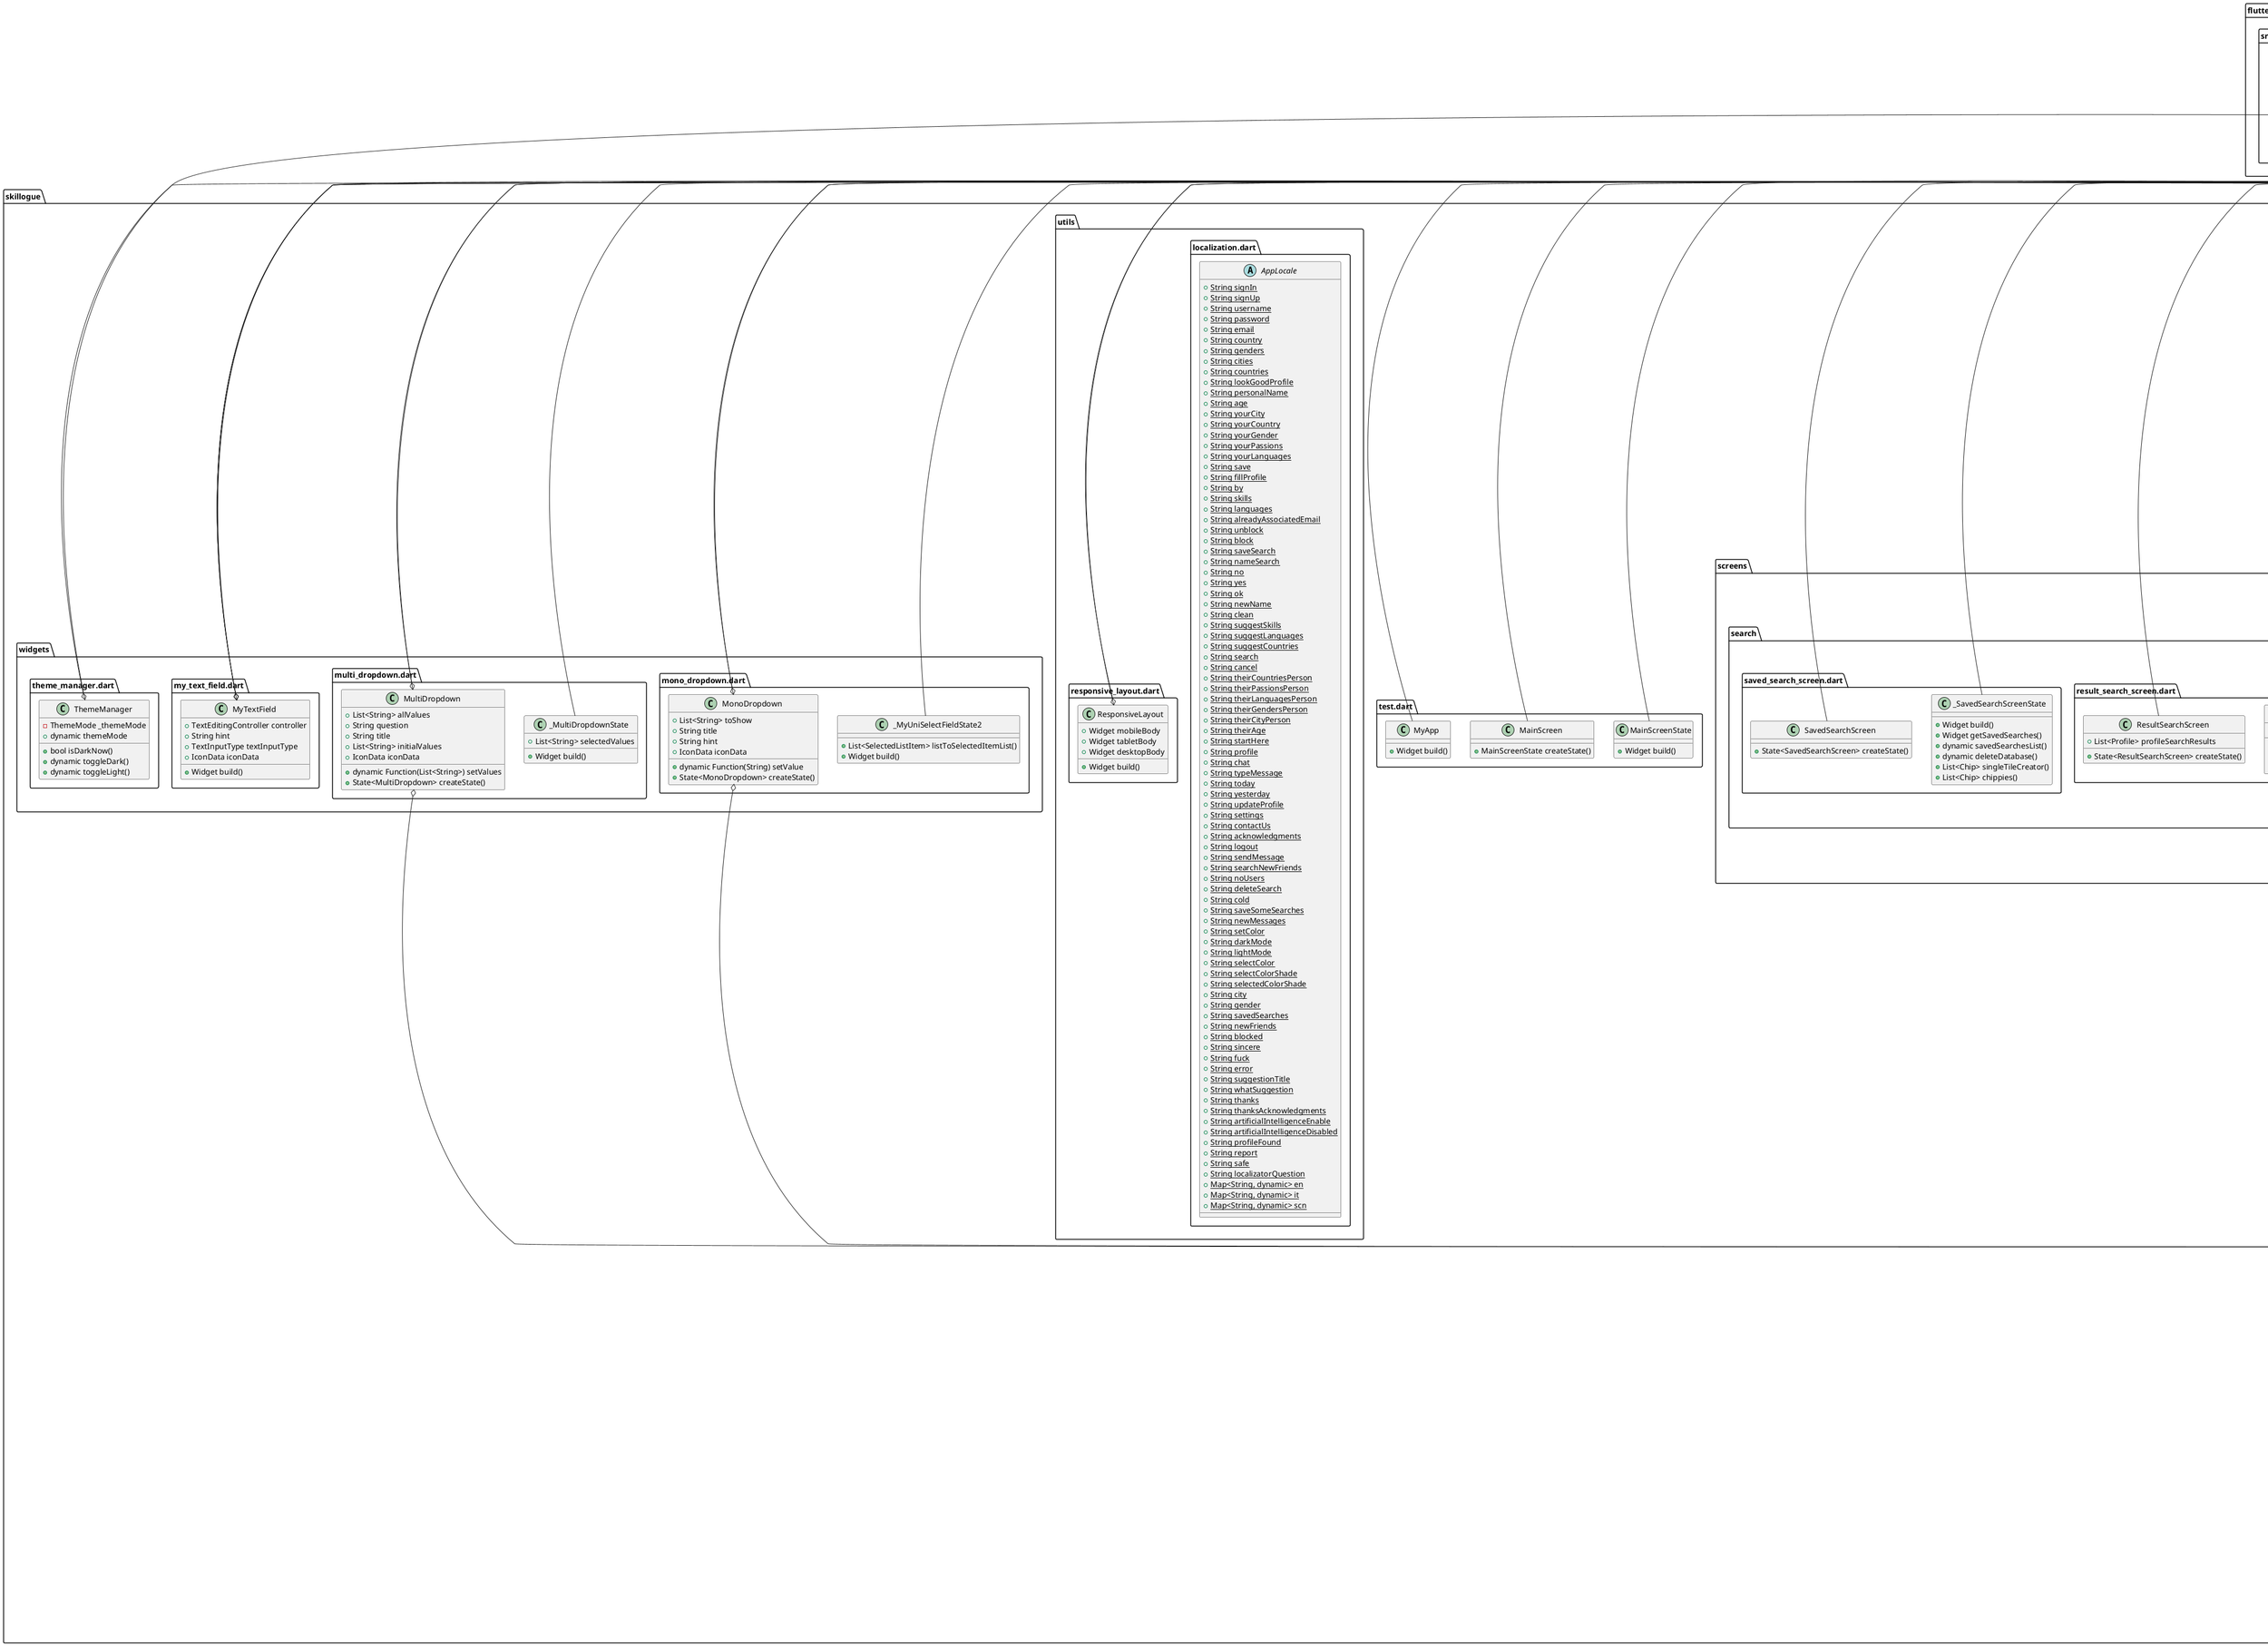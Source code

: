@startuml
set namespaceSeparator ::

class "skillogue::entities::conversation_entity.dart::Conversation" {
  +String destEmail
  +String destName
  +int destPoints
  +List<SingleMessage> messages
}

class "skillogue::entities::conversation_entity.dart::SingleMessage" {
      +int id
      +String text
      +DateTime date
      +bool outgoing
}

class "skillogue::entities::message_entity.dart::Message" {
      +int id
      +String senderEmail
      +String receiverEmail
      +String text
      +DateTime date
}

class "skillogue::entities::profile_entity.dart::Profile" {
      +String email
      +String name
      +String country
      +String city
      +String gender
      +int age
      +DateTime lastLogin
      +int points
      +List<String> languages
      +List<String> skills
      +List<String> blocked
      +List<String> blockedBy
}

class "skillogue::entities::profile_search_entity.dart::ProfileSearch" {
      +List<String> skills
      +List<String> countries
      +List<String> languages
      +List<String> genders
      +String city
      +int? minAge
      +int? maxAge
      +void clean()
      +ProfileSearch copy()
}

class "skillogue::entities::profile_search_entity.dart::SavedProfileSearch" {
      +String name
      +ProfileSearch search
}

"skillogue::entities::profile_search_entity.dart::SavedProfileSearch" o-- "skillogue::entities::profile_search_entity.dart::ProfileSearch"

class "skillogue::main.dart::MyApp" {
  +State<MyApp> createState()
}

"flutter::src::widgets::framework.dart::StatefulWidget" <|-- "skillogue::main.dart::MyApp"

class "skillogue::main.dart::_MyAppState" {
  -Box<dynamic> _myBox
  +void initState()
  -void _onTranslatedLanguage()
  +dynamic themeListener()
  +Widget build()
}

"skillogue::main.dart::_MyAppState" o-- "hive::hive.dart::Box<dynamic>"
"flutter::src::widgets::framework.dart::State" <|-- "skillogue::main.dart::_MyAppState"

class "skillogue::screens::authorization::guided_registration_screen.dart::GuidedRegistration" {
  +String email
  +String password
  +State<GuidedRegistration> createState()
}

"flutter::src::widgets::framework.dart::StatefulWidget" <|-- "skillogue::screens::authorization::guided_registration_screen.dart::GuidedRegistration"

class "skillogue::screens::authorization::guided_registration_screen.dart::_GuidedRegistrationState" {
      +TextEditingController controllerFullName
      +TextEditingController controllerAge
      +List<String> selectedLanguages
      +List<String> selectedSkills
      +String selectedGender
      +String selectedCountry
      +String selectedCity
      +void nextScreen()
      +Widget build()
      +dynamic registrationList()
}

"skillogue::screens::authorization::guided_registration_screen.dart::_GuidedRegistrationState" o-- "flutter::src::widgets::editable_text.dart::TextEditingController"
"flutter::src::widgets::framework.dart::State" <|-- "skillogue::screens::authorization::guided_registration_screen.dart::_GuidedRegistrationState"

class "skillogue::screens::authorization::pre_login_screen.dart::PreLogin" {
  +State<PreLogin> createState()
}

"flutter::src::widgets::framework.dart::StatefulWidget" <|-- "skillogue::screens::authorization::pre_login_screen.dart::PreLogin"

class "skillogue::screens::authorization::pre_login_screen.dart::_PreLoginState" {
  +Widget build()
}

"flutter::src::widgets::framework.dart::State" <|-- "skillogue::screens::authorization::pre_login_screen.dart::_PreLoginState"

class "skillogue::screens::authorization::sign_in_screen.dart::Login" {
  +State<Login> createState()
}

"flutter::src::widgets::framework.dart::StatefulWidget" <|-- "skillogue::screens::authorization::sign_in_screen.dart::Login"

class "skillogue::screens::authorization::sign_in_screen.dart::_LoginState" {
      +TextEditingController controllerEmail
      +TextEditingController controllerPassword
      +Profile loggedProfile
      +bool obscurePassword
      +void doUserLogin()
      +void nextScreen()
      +Widget build()
      +dynamic loginList()
}

"skillogue::screens::authorization::sign_in_screen.dart::_LoginState" o-- "flutter::src::widgets::editable_text.dart::TextEditingController"
"skillogue::screens::authorization::sign_in_screen.dart::_LoginState" o-- "skillogue::entities::profile_entity.dart::Profile"
"flutter::src::widgets::framework.dart::State" <|-- "skillogue::screens::authorization::sign_in_screen.dart::_LoginState"

class "skillogue::screens::authorization::sign_up_screen.dart::Registration" {
  +State<Registration> createState()
}

"flutter::src::widgets::framework.dart::StatefulWidget" <|-- "skillogue::screens::authorization::sign_up_screen.dart::Registration"

class "skillogue::screens::authorization::sign_up_screen.dart::_RegistrationState" {
      +TextEditingController controllerPassword
      +TextEditingController controllerEmail
      +bool obscurePassword
      +Widget build()
      +dynamic registrationList()
      +void nextScreen()
      +void doUserRegistration()
      +dynamic existingEmail()
}

"skillogue::screens::authorization::sign_up_screen.dart::_RegistrationState" o-- "flutter::src::widgets::editable_text.dart::TextEditingController"
"flutter::src::widgets::framework.dart::State" <|-- "skillogue::screens::authorization::sign_up_screen.dart::_RegistrationState"

class "skillogue::screens::authorization::splash_screen.dart::SplashScreen" {
  +State<SplashScreen> createState()
}

"flutter::src::widgets::framework.dart::StatefulWidget" <|-- "skillogue::screens::authorization::splash_screen.dart::SplashScreen"

class "skillogue::screens::authorization::splash_screen.dart::_SplashScreenState" {
      -Box<dynamic> _myBox
      +Widget build()
      +void nextScreenHome()
      +void nextScreenPreLogin()
      +dynamic getHome()
}

"skillogue::screens::authorization::splash_screen.dart::_SplashScreenState" o-- "hive::hive.dart::Box<dynamic>"
"flutter::src::widgets::framework.dart::State" <|-- "skillogue::screens::authorization::splash_screen.dart::_SplashScreenState"

class "skillogue::screens::home_screen.dart::Home" {
  +int currentPageIndex
  +State<Home> createState()
}

"flutter::src::widgets::framework.dart::StatefulWidget" <|-- "skillogue::screens::home_screen.dart::Home"

class "skillogue::screens::home_screen.dart::_HomeState" {
      -Box<dynamic> _myBox
      +TextEditingController newSuggestionController
      {static} +String oneSignalAppId
      +void initState()
      +dynamic initColor()
      +dynamic artificialIntelligenceUpdate()
      +dynamic savedSearchesUpdate()
      +dynamic findBlocked()
      +Widget build()
      +List<GButton> getButtons()
      +bool newMessages()
      +List<Icon> navbarIcons()
      +dynamic getScreen()
      +dynamic signOut()
      +dynamic conversationUpdate()
      +Future<void> initPlatformState()
      +void newMessageNotification()
}

"skillogue::screens::home_screen.dart::_HomeState" o-- "hive::hive.dart::Box<dynamic>"
"skillogue::screens::home_screen.dart::_HomeState" o-- "flutter::src::widgets::editable_text.dart::TextEditingController"
"flutter::src::widgets::framework.dart::State" <|-- "skillogue::screens::home_screen.dart::_HomeState"

class "skillogue::screens::messages::message_screen.dart::MessageScreen" {
  +State<MessageScreen> createState()
}

"flutter::src::widgets::framework.dart::StatefulWidget" <|-- "skillogue::screens::messages::message_screen.dart::MessageScreen"

class "skillogue::screens::messages::message_screen.dart::_MessageScreenState" {
      +int conversationIndex
      +Widget build()
      +dynamic checkNewMessages()
      +void initState()
      +Widget tabletChatCard()
      +Widget mobileChatCard()
      +AutoSizeText getOverflowReplacement()
}

"flutter::src::widgets::framework.dart::State" <|-- "skillogue::screens::messages::message_screen.dart::_MessageScreenState"

class "skillogue::screens::messages::single_conversation_screen.dart::SingleConversationScreen" {
      +Conversation myConversation
      +bool showBackButton
  +State<SingleConversationScreen> createState()
}

"skillogue::screens::messages::single_conversation_screen.dart::SingleConversationScreen" o-- "skillogue::entities::conversation_entity.dart::Conversation"
"flutter::src::widgets::framework.dart::StatefulWidget" <|-- "skillogue::screens::messages::single_conversation_screen.dart::SingleConversationScreen"

class "skillogue::screens::messages::single_conversation_screen.dart::_SingleConversationScreenState" {
      +TextEditingController newMessageController
      +TextEditingController newSuggestionController
      +dynamic checkNewMessages()
      +void initState()
      +void nextScreenProfileOverview()
      +Widget build()
      +Align getSingleMessageWidget()
}

"skillogue::screens::messages::single_conversation_screen.dart::_SingleConversationScreenState" o-- "flutter::src::widgets::editable_text.dart::TextEditingController"
"flutter::src::widgets::framework.dart::State" <|-- "skillogue::screens::messages::single_conversation_screen.dart::_SingleConversationScreenState"

class "skillogue::screens::profile::profile_overview.dart::ProfileOverview" {
  +Profile profile
  +Widget build()
}

"skillogue::screens::profile::profile_overview.dart::ProfileOverview" o-- "skillogue::entities::profile_entity.dart::Profile"
"flutter::src::widgets::framework.dart::StatelessWidget" <|-- "skillogue::screens::profile::profile_overview.dart::ProfileOverview"

class "skillogue::screens::profile::profile_screen.dart::ProfileScreen" {
      +Profile profile
      +bool showSettings
      +Widget build()
      +Align chippyTitle()
      +Align chippyValues()
}

"skillogue::screens::profile::profile_screen.dart::ProfileScreen" o-- "skillogue::entities::profile_entity.dart::Profile"
"flutter::src::widgets::framework.dart::StatelessWidget" <|-- "skillogue::screens::profile::profile_screen.dart::ProfileScreen"

class "skillogue::screens::profile::profile_settings_screen.dart::ProfileSettings" {
  +Profile profile
  +State<ProfileSettings> createState()
}

"skillogue::screens::profile::profile_settings_screen.dart::ProfileSettings" o-- "skillogue::entities::profile_entity.dart::Profile"
"flutter::src::widgets::framework.dart::StatefulWidget" <|-- "skillogue::screens::profile::profile_settings_screen.dart::ProfileSettings"

class "skillogue::screens::profile::profile_settings_screen.dart::_ProfileSettingsState" {
      +bool isDark
      +Color selectedColor
      -Box<dynamic> _myBox
      +TextEditingController controllerFullName
      +TextEditingController controllerAge
      +List<String> selectedLanguages
      +List<String> selectedSkills
      +String selectedCountry
      +String selectedCity
      +String selectedGender
      +Map<ColorSwatch<Object>, String> colorsNameMap
      +void initState()
      +Widget build()
      +dynamic profileSettingsList()
      +Row divider()
      +Future<bool> colorPickerDialog()
      +void updateLocalProfileSettings()
      +void updateDatabaseProfileSettings()
}

"skillogue::screens::profile::profile_settings_screen.dart::_ProfileSettingsState" o-- "dart::ui::Color"
"skillogue::screens::profile::profile_settings_screen.dart::_ProfileSettingsState" o-- "hive::hive.dart::Box<dynamic>"
"skillogue::screens::profile::profile_settings_screen.dart::_ProfileSettingsState" o-- "flutter::src::widgets::editable_text.dart::TextEditingController"
"flutter::src::widgets::framework.dart::State" <|-- "skillogue::screens::profile::profile_settings_screen.dart::_ProfileSettingsState"

class "skillogue::screens::search::profile_search_screen.dart::SearchScreen" {
  +State<SearchScreen> createState()
}

"flutter::src::widgets::framework.dart::StatefulWidget" <|-- "skillogue::screens::search::profile_search_screen.dart::SearchScreen"

class "skillogue::screens::search::profile_search_screen.dart::_SearchScreenState" {
      -RangeValues _currentRangeValues
      +List<Profile> profileSearchResults
      +TextEditingController newMessageController
      +void initState()
      +Widget build()
      +dynamic profileSearchList()
      +void nextScreen()
      +dynamic noUsers()
      +dynamic dials()
      +List<Widget> showSavedSearches()
}

"skillogue::screens::search::profile_search_screen.dart::_SearchScreenState" o-- "flutter::src::material::slider_theme.dart::RangeValues"
"skillogue::screens::search::profile_search_screen.dart::_SearchScreenState" o-- "flutter::src::widgets::editable_text.dart::TextEditingController"
"flutter::src::widgets::framework.dart::State" <|-- "skillogue::screens::search::profile_search_screen.dart::_SearchScreenState"

class "skillogue::screens::search::result_search_screen.dart::ResultSearchScreen" {
      +List<Profile> profileSearchResults
      +State<ResultSearchScreen> createState()
}

"flutter::src::widgets::framework.dart::StatefulWidget" <|-- "skillogue::screens::search::result_search_screen.dart::ResultSearchScreen"

class "skillogue::screens::search::result_search_screen.dart::_ResultSearchScreenState" {
      +TextEditingController newMessageController
      +Widget build()
      +dynamic searchResultsList()
      +dynamic sendNewMessage()
}

"skillogue::screens::search::result_search_screen.dart::_ResultSearchScreenState" o-- "flutter::src::widgets::editable_text.dart::TextEditingController"
"flutter::src::widgets::framework.dart::State" <|-- "skillogue::screens::search::result_search_screen.dart::_ResultSearchScreenState"

class "skillogue::screens::search::saved_search_screen.dart::SavedSearchScreen" {
  +State<SavedSearchScreen> createState()
}

"flutter::src::widgets::framework.dart::StatefulWidget" <|-- "skillogue::screens::search::saved_search_screen.dart::SavedSearchScreen"

class "skillogue::screens::search::saved_search_screen.dart::_SavedSearchScreenState" {
  +Widget build()
  +Widget getSavedSearches()
  +dynamic savedSearchesList()
  +dynamic deleteDatabase()
  +List<Chip> singleTileCreator()
  +List<Chip> chippies()
}

"flutter::src::widgets::framework.dart::State" <|-- "skillogue::screens::search::saved_search_screen.dart::_SavedSearchScreenState"

class "skillogue::test.dart::MyApp" {
  +Widget build()
}

"flutter::src::widgets::framework.dart::StatelessWidget" <|-- "skillogue::test.dart::MyApp"

class "skillogue::test.dart::MainScreen" {
  +MainScreenState createState()
}

"flutter::src::widgets::framework.dart::StatefulWidget" <|-- "skillogue::test.dart::MainScreen"

class "skillogue::test.dart::MainScreenState" {
  +Widget build()
}

"flutter::src::widgets::framework.dart::State" <|-- "skillogue::test.dart::MainScreenState"

abstract class "skillogue::utils::localization.dart::AppLocale" {
  {static} +String signIn
  {static} +String signUp
  {static} +String username
  {static} +String password
  {static} +String email
  {static} +String country
  {static} +String genders
  {static} +String cities
  {static} +String countries
  {static} +String lookGoodProfile
  {static} +String personalName
  {static} +String age
  {static} +String yourCity
  {static} +String yourCountry
  {static} +String yourGender
  {static} +String yourPassions
  {static} +String yourLanguages
  {static} +String save
  {static} +String fillProfile
  {static} +String by
  {static} +String skills
  {static} +String languages
  {static} +String alreadyAssociatedEmail
  {static} +String unblock
  {static} +String block
  {static} +String saveSearch
  {static} +String nameSearch
  {static} +String no
  {static} +String yes
  {static} +String ok
  {static} +String newName
  {static} +String clean
  {static} +String suggestSkills
  {static} +String suggestLanguages
  {static} +String suggestCountries
  {static} +String search
  {static} +String cancel
  {static} +String theirCountriesPerson
  {static} +String theirPassionsPerson
  {static} +String theirLanguagesPerson
  {static} +String theirGendersPerson
  {static} +String theirCityPerson
  {static} +String theirAge
  {static} +String startHere
  {static} +String profile
  {static} +String chat
  {static} +String typeMessage
  {static} +String today
  {static} +String yesterday
  {static} +String updateProfile
  {static} +String settings
  {static} +String contactUs
  {static} +String acknowledgments
  {static} +String logout
  {static} +String sendMessage
  {static} +String searchNewFriends
  {static} +String noUsers
  {static} +String deleteSearch
  {static} +String cold
  {static} +String saveSomeSearches
  {static} +String newMessages
  {static} +String setColor
  {static} +String darkMode
  {static} +String lightMode
  {static} +String selectColor
  {static} +String selectColorShade
  {static} +String selectedColorShade
  {static} +String city
  {static} +String gender
  {static} +String savedSearches
  {static} +String newFriends
  {static} +String blocked
  {static} +String sincere
  {static} +String fuck
  {static} +String error
  {static} +String suggestionTitle
  {static} +String whatSuggestion
  {static} +String thanks
  {static} +String thanksAcknowledgments
  {static} +String artificialIntelligenceEnable
  {static} +String artificialIntelligenceDisabled
  {static} +String profileFound
  {static} +String report
  {static} +String safe
  {static} +String localizatorQuestion
  {static} +Map<String, dynamic> en
  {static} +Map<String, dynamic> it
  {static} +Map<String, dynamic> scn
}

class "skillogue::utils::responsive_layout.dart::ResponsiveLayout" {
  +Widget mobileBody
  +Widget tabletBody
  +Widget desktopBody
  +Widget build()
}

"skillogue::utils::responsive_layout.dart::ResponsiveLayout" o-- "flutter::src::widgets::framework.dart::Widget"
"flutter::src::widgets::framework.dart::StatelessWidget" <|-- "skillogue::utils::responsive_layout.dart::ResponsiveLayout"

class "skillogue::widgets::mono_dropdown.dart::MonoDropdown" {
  +List<String> toShow
  +String title
  +String hint
  +IconData iconData
  +dynamic Function(String) setValue
  +State<MonoDropdown> createState()
}

"skillogue::widgets::mono_dropdown.dart::MonoDropdown" o-- "flutter::src::widgets::icon_data.dart::IconData"
"skillogue::widgets::mono_dropdown.dart::MonoDropdown" o-- "null::dynamic Function(String)"
"flutter::src::widgets::framework.dart::StatefulWidget" <|-- "skillogue::widgets::mono_dropdown.dart::MonoDropdown"

class "skillogue::widgets::mono_dropdown.dart::_MyUniSelectFieldState2" {
  +List<SelectedListItem> listToSelectedItemList()
  +Widget build()
}

"flutter::src::widgets::framework.dart::State" <|-- "skillogue::widgets::mono_dropdown.dart::_MyUniSelectFieldState2"

class "skillogue::widgets::multi_dropdown.dart::MultiDropdown" {
  +List<String> allValues
  +String question
  +String title
  +List<String> initialValues
  +IconData iconData
  +dynamic Function(List<String>) setValues
  +State<MultiDropdown> createState()
}

"skillogue::widgets::multi_dropdown.dart::MultiDropdown" o-- "flutter::src::widgets::icon_data.dart::IconData"
"skillogue::widgets::multi_dropdown.dart::MultiDropdown" o-- "null::dynamic Function(List<String>)"
"flutter::src::widgets::framework.dart::StatefulWidget" <|-- "skillogue::widgets::multi_dropdown.dart::MultiDropdown"

class "skillogue::widgets::multi_dropdown.dart::_MultiDropdownState" {
  +List<String> selectedValues
  +Widget build()
}

"flutter::src::widgets::framework.dart::State" <|-- "skillogue::widgets::multi_dropdown.dart::_MultiDropdownState"

class "skillogue::widgets::my_text_field.dart::MyTextField" {
  +TextEditingController controller
  +String hint
  +TextInputType textInputType
  +IconData iconData
  +Widget build()
}

"skillogue::widgets::my_text_field.dart::MyTextField" o-- "flutter::src::widgets::editable_text.dart::TextEditingController"
"skillogue::widgets::my_text_field.dart::MyTextField" o-- "flutter::src::services::text_input.dart::TextInputType"
"skillogue::widgets::my_text_field.dart::MyTextField" o-- "flutter::src::widgets::icon_data.dart::IconData"
"flutter::src::widgets::framework.dart::StatelessWidget" <|-- "skillogue::widgets::my_text_field.dart::MyTextField"

class "skillogue::widgets::theme_manager.dart::ThemeManager" {
  -ThemeMode _themeMode
  +dynamic themeMode
  +bool isDarkNow()
  +dynamic toggleDark()
  +dynamic toggleLight()
}

"skillogue::widgets::theme_manager.dart::ThemeManager" o-- "flutter::src::material::app.dart::ThemeMode"
"flutter::src::foundation::change_notifier.dart::ChangeNotifier" <|-- "skillogue::widgets::theme_manager.dart::ThemeManager"


@enduml